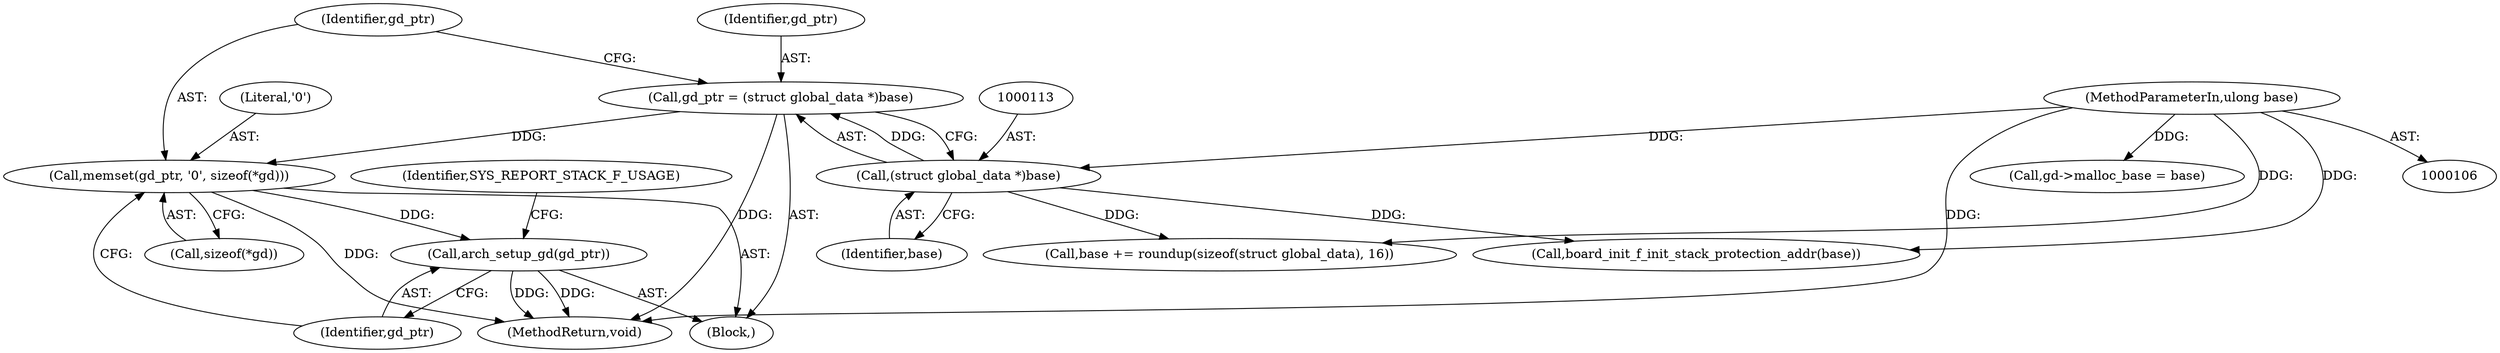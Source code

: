 digraph "0_u-boot_master_14@API" {
"1000115" [label="(Call,memset(gd_ptr, '\0', sizeof(*gd)))"];
"1000110" [label="(Call,gd_ptr = (struct global_data *)base)"];
"1000112" [label="(Call,(struct global_data *)base)"];
"1000107" [label="(MethodParameterIn,ulong base)"];
"1000121" [label="(Call,arch_setup_gd(gd_ptr))"];
"1000115" [label="(Call,memset(gd_ptr, '\0', sizeof(*gd)))"];
"1000134" [label="(Call,gd->malloc_base = base)"];
"1000117" [label="(Literal,'\0')"];
"1000111" [label="(Identifier,gd_ptr)"];
"1000114" [label="(Identifier,base)"];
"1000107" [label="(MethodParameterIn,ulong base)"];
"1000126" [label="(Call,board_init_f_init_stack_protection_addr(base))"];
"1000125" [label="(Identifier,SYS_REPORT_STACK_F_USAGE)"];
"1000110" [label="(Call,gd_ptr = (struct global_data *)base)"];
"1000112" [label="(Call,(struct global_data *)base)"];
"1000128" [label="(Call,base += roundup(sizeof(struct global_data), 16))"];
"1000122" [label="(Identifier,gd_ptr)"];
"1000118" [label="(Call,sizeof(*gd))"];
"1000121" [label="(Call,arch_setup_gd(gd_ptr))"];
"1000108" [label="(Block,)"];
"1000116" [label="(Identifier,gd_ptr)"];
"1000143" [label="(MethodReturn,void)"];
"1000115" -> "1000108"  [label="AST: "];
"1000115" -> "1000118"  [label="CFG: "];
"1000116" -> "1000115"  [label="AST: "];
"1000117" -> "1000115"  [label="AST: "];
"1000118" -> "1000115"  [label="AST: "];
"1000122" -> "1000115"  [label="CFG: "];
"1000115" -> "1000143"  [label="DDG: "];
"1000110" -> "1000115"  [label="DDG: "];
"1000115" -> "1000121"  [label="DDG: "];
"1000110" -> "1000108"  [label="AST: "];
"1000110" -> "1000112"  [label="CFG: "];
"1000111" -> "1000110"  [label="AST: "];
"1000112" -> "1000110"  [label="AST: "];
"1000116" -> "1000110"  [label="CFG: "];
"1000110" -> "1000143"  [label="DDG: "];
"1000112" -> "1000110"  [label="DDG: "];
"1000112" -> "1000114"  [label="CFG: "];
"1000113" -> "1000112"  [label="AST: "];
"1000114" -> "1000112"  [label="AST: "];
"1000107" -> "1000112"  [label="DDG: "];
"1000112" -> "1000126"  [label="DDG: "];
"1000112" -> "1000128"  [label="DDG: "];
"1000107" -> "1000106"  [label="AST: "];
"1000107" -> "1000143"  [label="DDG: "];
"1000107" -> "1000126"  [label="DDG: "];
"1000107" -> "1000128"  [label="DDG: "];
"1000107" -> "1000134"  [label="DDG: "];
"1000121" -> "1000108"  [label="AST: "];
"1000121" -> "1000122"  [label="CFG: "];
"1000122" -> "1000121"  [label="AST: "];
"1000125" -> "1000121"  [label="CFG: "];
"1000121" -> "1000143"  [label="DDG: "];
"1000121" -> "1000143"  [label="DDG: "];
}
